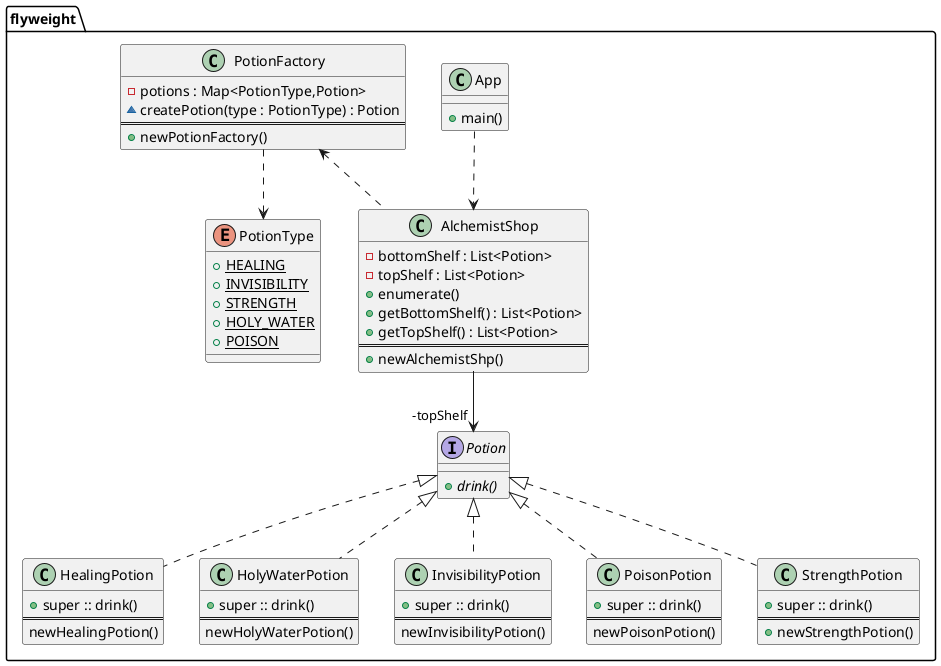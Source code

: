 @startuml
package flyweight{

class App{
    + main()
}

interface Potion{
    + drink() {abstract}
}
enum PotionType{
    + HEALING {static}
    + INVISIBILITY {static}
    + STRENGTH {static}
    + HOLY_WATER {static}
    + POISON {static}
}
class HealingPotion{
    + super :: drink()
    ===
    newHealingPotion()
}
class HolyWaterPotion{
    + super :: drink()
    ===
    newHolyWaterPotion()
}
class InvisibilityPotion{
    + super :: drink()
    ===
    newInvisibilityPotion()
}
class PoisonPotion{
    + super :: drink()
    ===
    newPoisonPotion()
}
class StrengthPotion{
    + super :: drink()
    ===
    + newStrengthPotion()
}
class PotionFactory{
    - potions : Map<PotionType,Potion>
    ~ createPotion(type : PotionType) : Potion
    ===
    + newPotionFactory()
}
class AlchemistShop{
    - bottomShelf : List<Potion>
    - topShelf : List<Potion>
    + enumerate()
    + getBottomShelf() : List<Potion>
    + getTopShelf() : List<Potion>
    ===
    + newAlchemistShp()
}
App ..> AlchemistShop
PotionFactory ..> PotionType
AlchemistShop --> "-topShelf" Potion
PotionFactory <.. AlchemistShop
Potion <|.. HealingPotion
Potion <|.. HolyWaterPotion
Potion <|.. InvisibilityPotion
Potion <|.. PoisonPotion
Potion <|.. StrengthPotion
}
@enduml